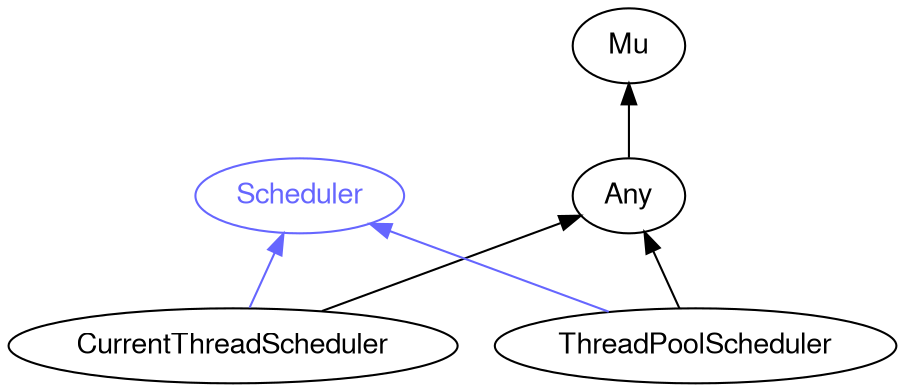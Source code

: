 digraph "raku-type-graph" {
    rankdir=BT;
    splines=polyline;
    overlap=false;

    graph [truecolor=true bgcolor="#FFFFFF"];
    // Types
    "Scheduler" [color="#6666FF", fontcolor="#6666FF", href="/type/Scheduler", fontname="FreeSans"];
    "Mu" [color="#000000", fontcolor="#000000", href="/type/Mu", fontname="FreeSans"];
    "Any" [color="#000000", fontcolor="#000000", href="/type/Any", fontname="FreeSans"];
    "CurrentThreadScheduler" [color="#000000", fontcolor="#000000", href="/type/CurrentThreadScheduler", fontname="FreeSans"];
    "ThreadPoolScheduler" [color="#000000", fontcolor="#000000", href="/type/ThreadPoolScheduler", fontname="FreeSans"];

    // Superclasses
    "Any" -> "Mu" [color="#000000"];
    "CurrentThreadScheduler" -> "Any" [color="#000000"];
    "ThreadPoolScheduler" -> "Any" [color="#000000"];

    // Roles
    "CurrentThreadScheduler" -> "Scheduler" [color="#6666FF"];
    "ThreadPoolScheduler" -> "Scheduler" [color="#6666FF"];
}
